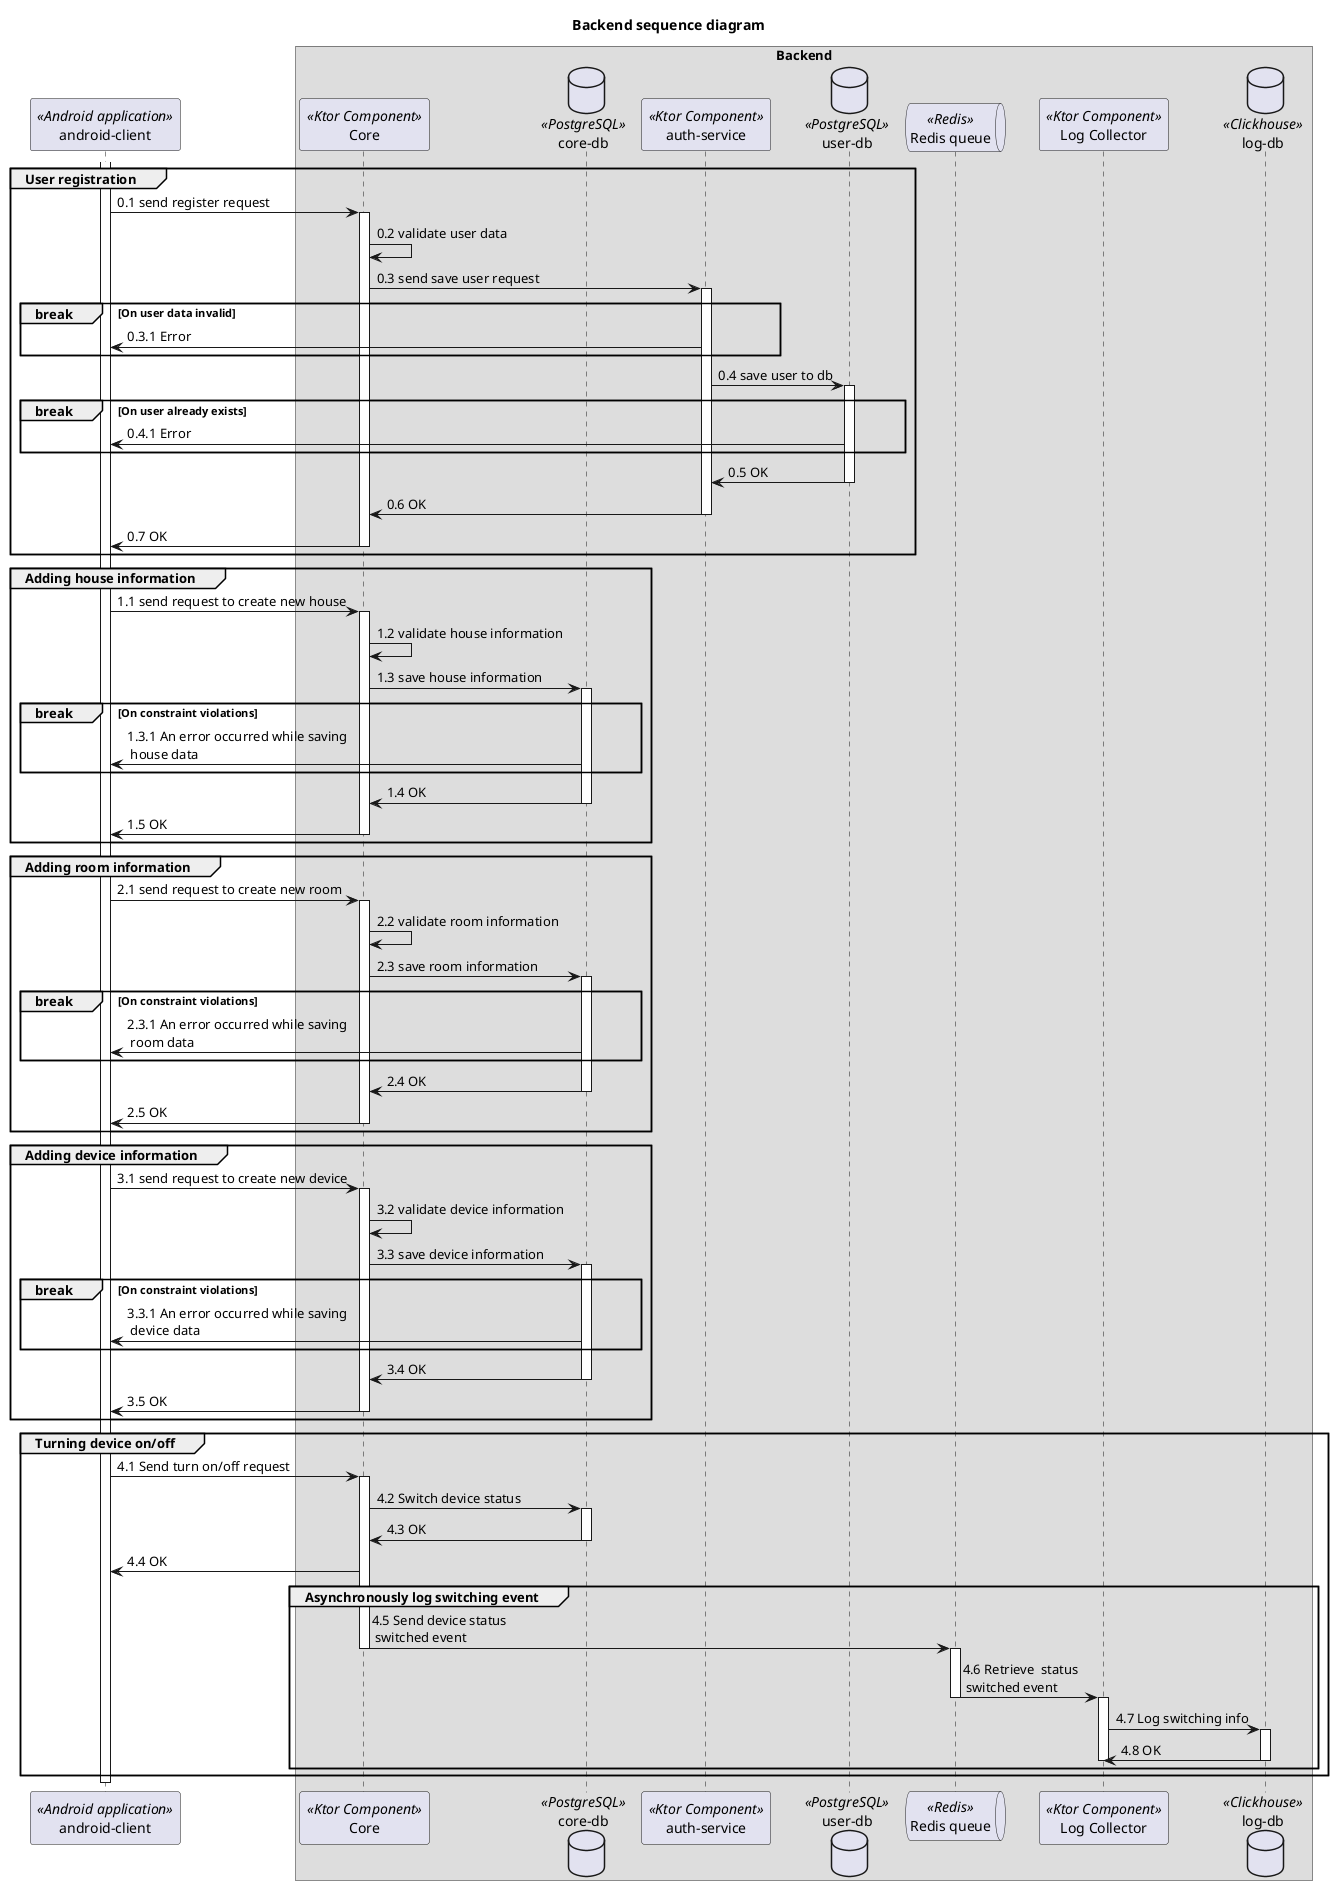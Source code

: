 @startuml
title "Backend sequence diagram"

participant "android-client" as client <<Android application>>

box "Backend"
participant "Core" as core <<Ktor Component>>
database "core-db" as coreDb <<PostgreSQL>>
participant "auth-service" as authService <<Ktor Component>>
database "user-db" as userDb <<PostgreSQL>>
queue "Redis queue" as redisQueue <<Redis>>
participant "Log Collector" as logCollector <<Ktor Component>>
database "log-db" as logDb <<Clickhouse>>
end box


group User registration
activate client
client -> core : 0.1 send register request
activate core
core -> core : 0.2 validate user data
core -> authService : 0.3 send save user request
activate authService
break On user data invalid
authService -> client : 0.3.1 Error
end break
authService -> userDb : 0.4 save user to db
activate userDb
break On user already exists
userDb -> client: 0.4.1 Error
end break
userDb -> authService: 0.5 OK
deactivate userDb
authService -> core : 0.6 OK
deactivate authService
core -> client : 0.7 OK
deactivate core
end group


group Adding house information
client -> core : 1.1 send request to create new house
activate core
core -> core : 1.2 validate house information
core -> coreDb : 1.3 save house information
activate coreDb
break On constraint violations
coreDb -> client : 1.3.1 An error occurred while saving \n house data
end break
coreDb -> core : 1.4 OK
deactivate coreDb
core -> client : 1.5 OK
deactivate core

end group


group Adding room information
client -> core : 2.1 send request to create new room
activate core
core -> core : 2.2 validate room information
core -> coreDb : 2.3 save room information
activate coreDb
break On constraint violations
coreDb -> client : 2.3.1 An error occurred while saving \n room data
end break
coreDb -> core : 2.4 OK
deactivate coreDb
core -> client : 2.5 OK
deactivate core

end group


group Adding device information
client -> core : 3.1 send request to create new device
activate core
core -> core : 3.2 validate device information
core -> coreDb : 3.3 save device information
activate coreDb
break On constraint violations
coreDb -> client : 3.3.1 An error occurred while saving \n device data
end break
coreDb -> core : 3.4 OK
deactivate coreDb
core -> client : 3.5 OK
deactivate core
end group

group Turning device on/off
client -> core : 4.1 Send turn on/off request
activate core
core -> coreDb : 4.2 Switch device status
activate coreDb
coreDb -> core : 4.3 OK
deactivate coreDb
core -> client : 4.4 OK
group Asynchronously log switching event
core -> redisQueue : 4.5 Send device status \n switched event
deactivate core
activate redisQueue
redisQueue -> logCollector : 4.6 Retrieve  status \n switched event
deactivate redisQueue
activate logCollector
logCollector -> logDb : 4.7 Log switching info
activate logDb
logDb -> logCollector : 4.8 OK
deactivate logCollector
deactivate logDb
deactivate redisQueue
end group
end group

deactivate client
@enduml